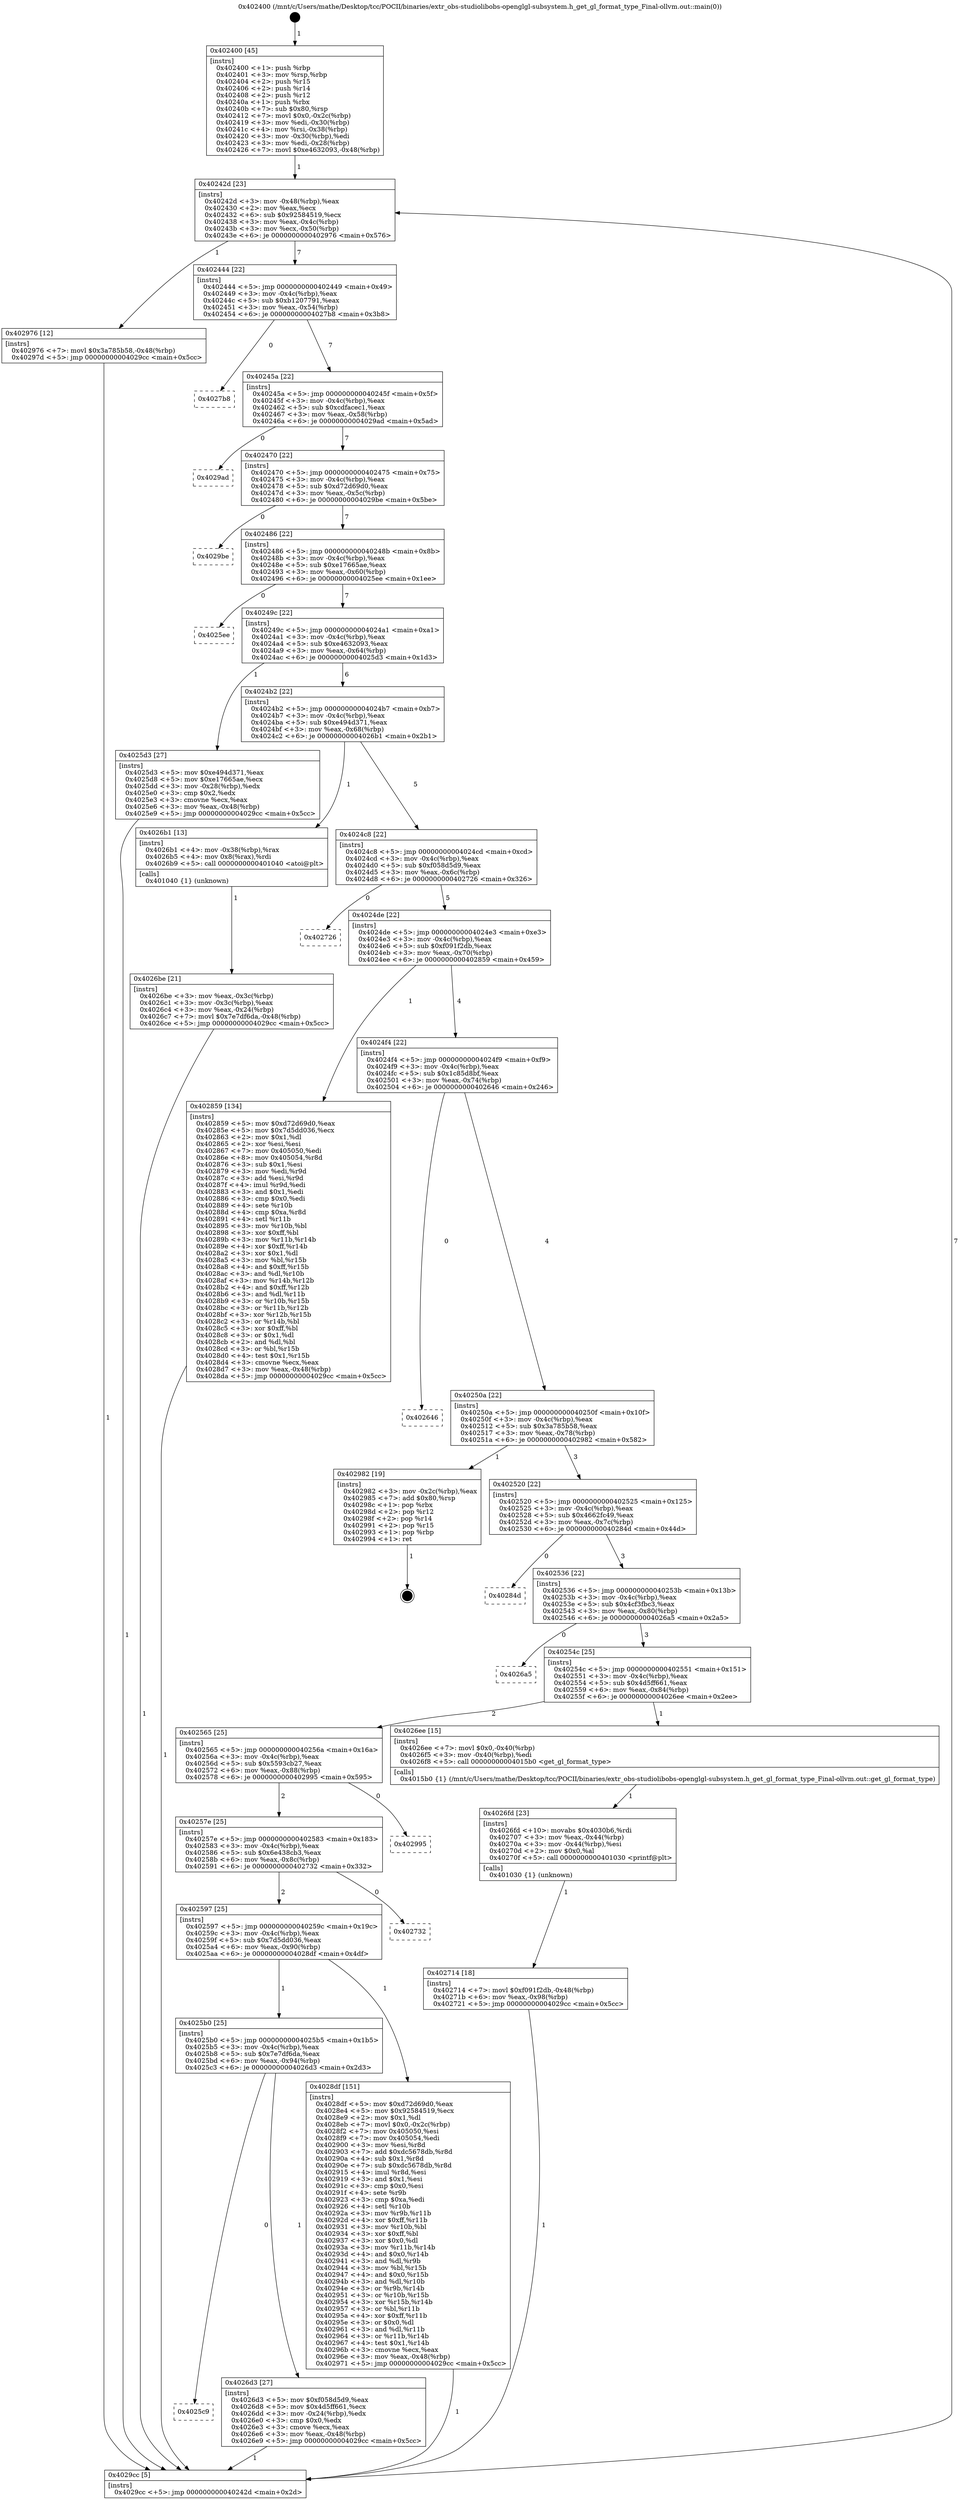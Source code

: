 digraph "0x402400" {
  label = "0x402400 (/mnt/c/Users/mathe/Desktop/tcc/POCII/binaries/extr_obs-studiolibobs-openglgl-subsystem.h_get_gl_format_type_Final-ollvm.out::main(0))"
  labelloc = "t"
  node[shape=record]

  Entry [label="",width=0.3,height=0.3,shape=circle,fillcolor=black,style=filled]
  "0x40242d" [label="{
     0x40242d [23]\l
     | [instrs]\l
     &nbsp;&nbsp;0x40242d \<+3\>: mov -0x48(%rbp),%eax\l
     &nbsp;&nbsp;0x402430 \<+2\>: mov %eax,%ecx\l
     &nbsp;&nbsp;0x402432 \<+6\>: sub $0x92584519,%ecx\l
     &nbsp;&nbsp;0x402438 \<+3\>: mov %eax,-0x4c(%rbp)\l
     &nbsp;&nbsp;0x40243b \<+3\>: mov %ecx,-0x50(%rbp)\l
     &nbsp;&nbsp;0x40243e \<+6\>: je 0000000000402976 \<main+0x576\>\l
  }"]
  "0x402976" [label="{
     0x402976 [12]\l
     | [instrs]\l
     &nbsp;&nbsp;0x402976 \<+7\>: movl $0x3a785b58,-0x48(%rbp)\l
     &nbsp;&nbsp;0x40297d \<+5\>: jmp 00000000004029cc \<main+0x5cc\>\l
  }"]
  "0x402444" [label="{
     0x402444 [22]\l
     | [instrs]\l
     &nbsp;&nbsp;0x402444 \<+5\>: jmp 0000000000402449 \<main+0x49\>\l
     &nbsp;&nbsp;0x402449 \<+3\>: mov -0x4c(%rbp),%eax\l
     &nbsp;&nbsp;0x40244c \<+5\>: sub $0xb1207791,%eax\l
     &nbsp;&nbsp;0x402451 \<+3\>: mov %eax,-0x54(%rbp)\l
     &nbsp;&nbsp;0x402454 \<+6\>: je 00000000004027b8 \<main+0x3b8\>\l
  }"]
  Exit [label="",width=0.3,height=0.3,shape=circle,fillcolor=black,style=filled,peripheries=2]
  "0x4027b8" [label="{
     0x4027b8\l
  }", style=dashed]
  "0x40245a" [label="{
     0x40245a [22]\l
     | [instrs]\l
     &nbsp;&nbsp;0x40245a \<+5\>: jmp 000000000040245f \<main+0x5f\>\l
     &nbsp;&nbsp;0x40245f \<+3\>: mov -0x4c(%rbp),%eax\l
     &nbsp;&nbsp;0x402462 \<+5\>: sub $0xcdfacec1,%eax\l
     &nbsp;&nbsp;0x402467 \<+3\>: mov %eax,-0x58(%rbp)\l
     &nbsp;&nbsp;0x40246a \<+6\>: je 00000000004029ad \<main+0x5ad\>\l
  }"]
  "0x402714" [label="{
     0x402714 [18]\l
     | [instrs]\l
     &nbsp;&nbsp;0x402714 \<+7\>: movl $0xf091f2db,-0x48(%rbp)\l
     &nbsp;&nbsp;0x40271b \<+6\>: mov %eax,-0x98(%rbp)\l
     &nbsp;&nbsp;0x402721 \<+5\>: jmp 00000000004029cc \<main+0x5cc\>\l
  }"]
  "0x4029ad" [label="{
     0x4029ad\l
  }", style=dashed]
  "0x402470" [label="{
     0x402470 [22]\l
     | [instrs]\l
     &nbsp;&nbsp;0x402470 \<+5\>: jmp 0000000000402475 \<main+0x75\>\l
     &nbsp;&nbsp;0x402475 \<+3\>: mov -0x4c(%rbp),%eax\l
     &nbsp;&nbsp;0x402478 \<+5\>: sub $0xd72d69d0,%eax\l
     &nbsp;&nbsp;0x40247d \<+3\>: mov %eax,-0x5c(%rbp)\l
     &nbsp;&nbsp;0x402480 \<+6\>: je 00000000004029be \<main+0x5be\>\l
  }"]
  "0x4026fd" [label="{
     0x4026fd [23]\l
     | [instrs]\l
     &nbsp;&nbsp;0x4026fd \<+10\>: movabs $0x4030b6,%rdi\l
     &nbsp;&nbsp;0x402707 \<+3\>: mov %eax,-0x44(%rbp)\l
     &nbsp;&nbsp;0x40270a \<+3\>: mov -0x44(%rbp),%esi\l
     &nbsp;&nbsp;0x40270d \<+2\>: mov $0x0,%al\l
     &nbsp;&nbsp;0x40270f \<+5\>: call 0000000000401030 \<printf@plt\>\l
     | [calls]\l
     &nbsp;&nbsp;0x401030 \{1\} (unknown)\l
  }"]
  "0x4029be" [label="{
     0x4029be\l
  }", style=dashed]
  "0x402486" [label="{
     0x402486 [22]\l
     | [instrs]\l
     &nbsp;&nbsp;0x402486 \<+5\>: jmp 000000000040248b \<main+0x8b\>\l
     &nbsp;&nbsp;0x40248b \<+3\>: mov -0x4c(%rbp),%eax\l
     &nbsp;&nbsp;0x40248e \<+5\>: sub $0xe17665ae,%eax\l
     &nbsp;&nbsp;0x402493 \<+3\>: mov %eax,-0x60(%rbp)\l
     &nbsp;&nbsp;0x402496 \<+6\>: je 00000000004025ee \<main+0x1ee\>\l
  }"]
  "0x4025c9" [label="{
     0x4025c9\l
  }", style=dashed]
  "0x4025ee" [label="{
     0x4025ee\l
  }", style=dashed]
  "0x40249c" [label="{
     0x40249c [22]\l
     | [instrs]\l
     &nbsp;&nbsp;0x40249c \<+5\>: jmp 00000000004024a1 \<main+0xa1\>\l
     &nbsp;&nbsp;0x4024a1 \<+3\>: mov -0x4c(%rbp),%eax\l
     &nbsp;&nbsp;0x4024a4 \<+5\>: sub $0xe4632093,%eax\l
     &nbsp;&nbsp;0x4024a9 \<+3\>: mov %eax,-0x64(%rbp)\l
     &nbsp;&nbsp;0x4024ac \<+6\>: je 00000000004025d3 \<main+0x1d3\>\l
  }"]
  "0x4026d3" [label="{
     0x4026d3 [27]\l
     | [instrs]\l
     &nbsp;&nbsp;0x4026d3 \<+5\>: mov $0xf058d5d9,%eax\l
     &nbsp;&nbsp;0x4026d8 \<+5\>: mov $0x4d5ff661,%ecx\l
     &nbsp;&nbsp;0x4026dd \<+3\>: mov -0x24(%rbp),%edx\l
     &nbsp;&nbsp;0x4026e0 \<+3\>: cmp $0x0,%edx\l
     &nbsp;&nbsp;0x4026e3 \<+3\>: cmove %ecx,%eax\l
     &nbsp;&nbsp;0x4026e6 \<+3\>: mov %eax,-0x48(%rbp)\l
     &nbsp;&nbsp;0x4026e9 \<+5\>: jmp 00000000004029cc \<main+0x5cc\>\l
  }"]
  "0x4025d3" [label="{
     0x4025d3 [27]\l
     | [instrs]\l
     &nbsp;&nbsp;0x4025d3 \<+5\>: mov $0xe494d371,%eax\l
     &nbsp;&nbsp;0x4025d8 \<+5\>: mov $0xe17665ae,%ecx\l
     &nbsp;&nbsp;0x4025dd \<+3\>: mov -0x28(%rbp),%edx\l
     &nbsp;&nbsp;0x4025e0 \<+3\>: cmp $0x2,%edx\l
     &nbsp;&nbsp;0x4025e3 \<+3\>: cmovne %ecx,%eax\l
     &nbsp;&nbsp;0x4025e6 \<+3\>: mov %eax,-0x48(%rbp)\l
     &nbsp;&nbsp;0x4025e9 \<+5\>: jmp 00000000004029cc \<main+0x5cc\>\l
  }"]
  "0x4024b2" [label="{
     0x4024b2 [22]\l
     | [instrs]\l
     &nbsp;&nbsp;0x4024b2 \<+5\>: jmp 00000000004024b7 \<main+0xb7\>\l
     &nbsp;&nbsp;0x4024b7 \<+3\>: mov -0x4c(%rbp),%eax\l
     &nbsp;&nbsp;0x4024ba \<+5\>: sub $0xe494d371,%eax\l
     &nbsp;&nbsp;0x4024bf \<+3\>: mov %eax,-0x68(%rbp)\l
     &nbsp;&nbsp;0x4024c2 \<+6\>: je 00000000004026b1 \<main+0x2b1\>\l
  }"]
  "0x4029cc" [label="{
     0x4029cc [5]\l
     | [instrs]\l
     &nbsp;&nbsp;0x4029cc \<+5\>: jmp 000000000040242d \<main+0x2d\>\l
  }"]
  "0x402400" [label="{
     0x402400 [45]\l
     | [instrs]\l
     &nbsp;&nbsp;0x402400 \<+1\>: push %rbp\l
     &nbsp;&nbsp;0x402401 \<+3\>: mov %rsp,%rbp\l
     &nbsp;&nbsp;0x402404 \<+2\>: push %r15\l
     &nbsp;&nbsp;0x402406 \<+2\>: push %r14\l
     &nbsp;&nbsp;0x402408 \<+2\>: push %r12\l
     &nbsp;&nbsp;0x40240a \<+1\>: push %rbx\l
     &nbsp;&nbsp;0x40240b \<+7\>: sub $0x80,%rsp\l
     &nbsp;&nbsp;0x402412 \<+7\>: movl $0x0,-0x2c(%rbp)\l
     &nbsp;&nbsp;0x402419 \<+3\>: mov %edi,-0x30(%rbp)\l
     &nbsp;&nbsp;0x40241c \<+4\>: mov %rsi,-0x38(%rbp)\l
     &nbsp;&nbsp;0x402420 \<+3\>: mov -0x30(%rbp),%edi\l
     &nbsp;&nbsp;0x402423 \<+3\>: mov %edi,-0x28(%rbp)\l
     &nbsp;&nbsp;0x402426 \<+7\>: movl $0xe4632093,-0x48(%rbp)\l
  }"]
  "0x4025b0" [label="{
     0x4025b0 [25]\l
     | [instrs]\l
     &nbsp;&nbsp;0x4025b0 \<+5\>: jmp 00000000004025b5 \<main+0x1b5\>\l
     &nbsp;&nbsp;0x4025b5 \<+3\>: mov -0x4c(%rbp),%eax\l
     &nbsp;&nbsp;0x4025b8 \<+5\>: sub $0x7e7df6da,%eax\l
     &nbsp;&nbsp;0x4025bd \<+6\>: mov %eax,-0x94(%rbp)\l
     &nbsp;&nbsp;0x4025c3 \<+6\>: je 00000000004026d3 \<main+0x2d3\>\l
  }"]
  "0x4026b1" [label="{
     0x4026b1 [13]\l
     | [instrs]\l
     &nbsp;&nbsp;0x4026b1 \<+4\>: mov -0x38(%rbp),%rax\l
     &nbsp;&nbsp;0x4026b5 \<+4\>: mov 0x8(%rax),%rdi\l
     &nbsp;&nbsp;0x4026b9 \<+5\>: call 0000000000401040 \<atoi@plt\>\l
     | [calls]\l
     &nbsp;&nbsp;0x401040 \{1\} (unknown)\l
  }"]
  "0x4024c8" [label="{
     0x4024c8 [22]\l
     | [instrs]\l
     &nbsp;&nbsp;0x4024c8 \<+5\>: jmp 00000000004024cd \<main+0xcd\>\l
     &nbsp;&nbsp;0x4024cd \<+3\>: mov -0x4c(%rbp),%eax\l
     &nbsp;&nbsp;0x4024d0 \<+5\>: sub $0xf058d5d9,%eax\l
     &nbsp;&nbsp;0x4024d5 \<+3\>: mov %eax,-0x6c(%rbp)\l
     &nbsp;&nbsp;0x4024d8 \<+6\>: je 0000000000402726 \<main+0x326\>\l
  }"]
  "0x4026be" [label="{
     0x4026be [21]\l
     | [instrs]\l
     &nbsp;&nbsp;0x4026be \<+3\>: mov %eax,-0x3c(%rbp)\l
     &nbsp;&nbsp;0x4026c1 \<+3\>: mov -0x3c(%rbp),%eax\l
     &nbsp;&nbsp;0x4026c4 \<+3\>: mov %eax,-0x24(%rbp)\l
     &nbsp;&nbsp;0x4026c7 \<+7\>: movl $0x7e7df6da,-0x48(%rbp)\l
     &nbsp;&nbsp;0x4026ce \<+5\>: jmp 00000000004029cc \<main+0x5cc\>\l
  }"]
  "0x4028df" [label="{
     0x4028df [151]\l
     | [instrs]\l
     &nbsp;&nbsp;0x4028df \<+5\>: mov $0xd72d69d0,%eax\l
     &nbsp;&nbsp;0x4028e4 \<+5\>: mov $0x92584519,%ecx\l
     &nbsp;&nbsp;0x4028e9 \<+2\>: mov $0x1,%dl\l
     &nbsp;&nbsp;0x4028eb \<+7\>: movl $0x0,-0x2c(%rbp)\l
     &nbsp;&nbsp;0x4028f2 \<+7\>: mov 0x405050,%esi\l
     &nbsp;&nbsp;0x4028f9 \<+7\>: mov 0x405054,%edi\l
     &nbsp;&nbsp;0x402900 \<+3\>: mov %esi,%r8d\l
     &nbsp;&nbsp;0x402903 \<+7\>: add $0xdc5678db,%r8d\l
     &nbsp;&nbsp;0x40290a \<+4\>: sub $0x1,%r8d\l
     &nbsp;&nbsp;0x40290e \<+7\>: sub $0xdc5678db,%r8d\l
     &nbsp;&nbsp;0x402915 \<+4\>: imul %r8d,%esi\l
     &nbsp;&nbsp;0x402919 \<+3\>: and $0x1,%esi\l
     &nbsp;&nbsp;0x40291c \<+3\>: cmp $0x0,%esi\l
     &nbsp;&nbsp;0x40291f \<+4\>: sete %r9b\l
     &nbsp;&nbsp;0x402923 \<+3\>: cmp $0xa,%edi\l
     &nbsp;&nbsp;0x402926 \<+4\>: setl %r10b\l
     &nbsp;&nbsp;0x40292a \<+3\>: mov %r9b,%r11b\l
     &nbsp;&nbsp;0x40292d \<+4\>: xor $0xff,%r11b\l
     &nbsp;&nbsp;0x402931 \<+3\>: mov %r10b,%bl\l
     &nbsp;&nbsp;0x402934 \<+3\>: xor $0xff,%bl\l
     &nbsp;&nbsp;0x402937 \<+3\>: xor $0x0,%dl\l
     &nbsp;&nbsp;0x40293a \<+3\>: mov %r11b,%r14b\l
     &nbsp;&nbsp;0x40293d \<+4\>: and $0x0,%r14b\l
     &nbsp;&nbsp;0x402941 \<+3\>: and %dl,%r9b\l
     &nbsp;&nbsp;0x402944 \<+3\>: mov %bl,%r15b\l
     &nbsp;&nbsp;0x402947 \<+4\>: and $0x0,%r15b\l
     &nbsp;&nbsp;0x40294b \<+3\>: and %dl,%r10b\l
     &nbsp;&nbsp;0x40294e \<+3\>: or %r9b,%r14b\l
     &nbsp;&nbsp;0x402951 \<+3\>: or %r10b,%r15b\l
     &nbsp;&nbsp;0x402954 \<+3\>: xor %r15b,%r14b\l
     &nbsp;&nbsp;0x402957 \<+3\>: or %bl,%r11b\l
     &nbsp;&nbsp;0x40295a \<+4\>: xor $0xff,%r11b\l
     &nbsp;&nbsp;0x40295e \<+3\>: or $0x0,%dl\l
     &nbsp;&nbsp;0x402961 \<+3\>: and %dl,%r11b\l
     &nbsp;&nbsp;0x402964 \<+3\>: or %r11b,%r14b\l
     &nbsp;&nbsp;0x402967 \<+4\>: test $0x1,%r14b\l
     &nbsp;&nbsp;0x40296b \<+3\>: cmovne %ecx,%eax\l
     &nbsp;&nbsp;0x40296e \<+3\>: mov %eax,-0x48(%rbp)\l
     &nbsp;&nbsp;0x402971 \<+5\>: jmp 00000000004029cc \<main+0x5cc\>\l
  }"]
  "0x402726" [label="{
     0x402726\l
  }", style=dashed]
  "0x4024de" [label="{
     0x4024de [22]\l
     | [instrs]\l
     &nbsp;&nbsp;0x4024de \<+5\>: jmp 00000000004024e3 \<main+0xe3\>\l
     &nbsp;&nbsp;0x4024e3 \<+3\>: mov -0x4c(%rbp),%eax\l
     &nbsp;&nbsp;0x4024e6 \<+5\>: sub $0xf091f2db,%eax\l
     &nbsp;&nbsp;0x4024eb \<+3\>: mov %eax,-0x70(%rbp)\l
     &nbsp;&nbsp;0x4024ee \<+6\>: je 0000000000402859 \<main+0x459\>\l
  }"]
  "0x402597" [label="{
     0x402597 [25]\l
     | [instrs]\l
     &nbsp;&nbsp;0x402597 \<+5\>: jmp 000000000040259c \<main+0x19c\>\l
     &nbsp;&nbsp;0x40259c \<+3\>: mov -0x4c(%rbp),%eax\l
     &nbsp;&nbsp;0x40259f \<+5\>: sub $0x7d5dd036,%eax\l
     &nbsp;&nbsp;0x4025a4 \<+6\>: mov %eax,-0x90(%rbp)\l
     &nbsp;&nbsp;0x4025aa \<+6\>: je 00000000004028df \<main+0x4df\>\l
  }"]
  "0x402859" [label="{
     0x402859 [134]\l
     | [instrs]\l
     &nbsp;&nbsp;0x402859 \<+5\>: mov $0xd72d69d0,%eax\l
     &nbsp;&nbsp;0x40285e \<+5\>: mov $0x7d5dd036,%ecx\l
     &nbsp;&nbsp;0x402863 \<+2\>: mov $0x1,%dl\l
     &nbsp;&nbsp;0x402865 \<+2\>: xor %esi,%esi\l
     &nbsp;&nbsp;0x402867 \<+7\>: mov 0x405050,%edi\l
     &nbsp;&nbsp;0x40286e \<+8\>: mov 0x405054,%r8d\l
     &nbsp;&nbsp;0x402876 \<+3\>: sub $0x1,%esi\l
     &nbsp;&nbsp;0x402879 \<+3\>: mov %edi,%r9d\l
     &nbsp;&nbsp;0x40287c \<+3\>: add %esi,%r9d\l
     &nbsp;&nbsp;0x40287f \<+4\>: imul %r9d,%edi\l
     &nbsp;&nbsp;0x402883 \<+3\>: and $0x1,%edi\l
     &nbsp;&nbsp;0x402886 \<+3\>: cmp $0x0,%edi\l
     &nbsp;&nbsp;0x402889 \<+4\>: sete %r10b\l
     &nbsp;&nbsp;0x40288d \<+4\>: cmp $0xa,%r8d\l
     &nbsp;&nbsp;0x402891 \<+4\>: setl %r11b\l
     &nbsp;&nbsp;0x402895 \<+3\>: mov %r10b,%bl\l
     &nbsp;&nbsp;0x402898 \<+3\>: xor $0xff,%bl\l
     &nbsp;&nbsp;0x40289b \<+3\>: mov %r11b,%r14b\l
     &nbsp;&nbsp;0x40289e \<+4\>: xor $0xff,%r14b\l
     &nbsp;&nbsp;0x4028a2 \<+3\>: xor $0x1,%dl\l
     &nbsp;&nbsp;0x4028a5 \<+3\>: mov %bl,%r15b\l
     &nbsp;&nbsp;0x4028a8 \<+4\>: and $0xff,%r15b\l
     &nbsp;&nbsp;0x4028ac \<+3\>: and %dl,%r10b\l
     &nbsp;&nbsp;0x4028af \<+3\>: mov %r14b,%r12b\l
     &nbsp;&nbsp;0x4028b2 \<+4\>: and $0xff,%r12b\l
     &nbsp;&nbsp;0x4028b6 \<+3\>: and %dl,%r11b\l
     &nbsp;&nbsp;0x4028b9 \<+3\>: or %r10b,%r15b\l
     &nbsp;&nbsp;0x4028bc \<+3\>: or %r11b,%r12b\l
     &nbsp;&nbsp;0x4028bf \<+3\>: xor %r12b,%r15b\l
     &nbsp;&nbsp;0x4028c2 \<+3\>: or %r14b,%bl\l
     &nbsp;&nbsp;0x4028c5 \<+3\>: xor $0xff,%bl\l
     &nbsp;&nbsp;0x4028c8 \<+3\>: or $0x1,%dl\l
     &nbsp;&nbsp;0x4028cb \<+2\>: and %dl,%bl\l
     &nbsp;&nbsp;0x4028cd \<+3\>: or %bl,%r15b\l
     &nbsp;&nbsp;0x4028d0 \<+4\>: test $0x1,%r15b\l
     &nbsp;&nbsp;0x4028d4 \<+3\>: cmovne %ecx,%eax\l
     &nbsp;&nbsp;0x4028d7 \<+3\>: mov %eax,-0x48(%rbp)\l
     &nbsp;&nbsp;0x4028da \<+5\>: jmp 00000000004029cc \<main+0x5cc\>\l
  }"]
  "0x4024f4" [label="{
     0x4024f4 [22]\l
     | [instrs]\l
     &nbsp;&nbsp;0x4024f4 \<+5\>: jmp 00000000004024f9 \<main+0xf9\>\l
     &nbsp;&nbsp;0x4024f9 \<+3\>: mov -0x4c(%rbp),%eax\l
     &nbsp;&nbsp;0x4024fc \<+5\>: sub $0x1c85d8bf,%eax\l
     &nbsp;&nbsp;0x402501 \<+3\>: mov %eax,-0x74(%rbp)\l
     &nbsp;&nbsp;0x402504 \<+6\>: je 0000000000402646 \<main+0x246\>\l
  }"]
  "0x402732" [label="{
     0x402732\l
  }", style=dashed]
  "0x402646" [label="{
     0x402646\l
  }", style=dashed]
  "0x40250a" [label="{
     0x40250a [22]\l
     | [instrs]\l
     &nbsp;&nbsp;0x40250a \<+5\>: jmp 000000000040250f \<main+0x10f\>\l
     &nbsp;&nbsp;0x40250f \<+3\>: mov -0x4c(%rbp),%eax\l
     &nbsp;&nbsp;0x402512 \<+5\>: sub $0x3a785b58,%eax\l
     &nbsp;&nbsp;0x402517 \<+3\>: mov %eax,-0x78(%rbp)\l
     &nbsp;&nbsp;0x40251a \<+6\>: je 0000000000402982 \<main+0x582\>\l
  }"]
  "0x40257e" [label="{
     0x40257e [25]\l
     | [instrs]\l
     &nbsp;&nbsp;0x40257e \<+5\>: jmp 0000000000402583 \<main+0x183\>\l
     &nbsp;&nbsp;0x402583 \<+3\>: mov -0x4c(%rbp),%eax\l
     &nbsp;&nbsp;0x402586 \<+5\>: sub $0x6e438cb3,%eax\l
     &nbsp;&nbsp;0x40258b \<+6\>: mov %eax,-0x8c(%rbp)\l
     &nbsp;&nbsp;0x402591 \<+6\>: je 0000000000402732 \<main+0x332\>\l
  }"]
  "0x402982" [label="{
     0x402982 [19]\l
     | [instrs]\l
     &nbsp;&nbsp;0x402982 \<+3\>: mov -0x2c(%rbp),%eax\l
     &nbsp;&nbsp;0x402985 \<+7\>: add $0x80,%rsp\l
     &nbsp;&nbsp;0x40298c \<+1\>: pop %rbx\l
     &nbsp;&nbsp;0x40298d \<+2\>: pop %r12\l
     &nbsp;&nbsp;0x40298f \<+2\>: pop %r14\l
     &nbsp;&nbsp;0x402991 \<+2\>: pop %r15\l
     &nbsp;&nbsp;0x402993 \<+1\>: pop %rbp\l
     &nbsp;&nbsp;0x402994 \<+1\>: ret\l
  }"]
  "0x402520" [label="{
     0x402520 [22]\l
     | [instrs]\l
     &nbsp;&nbsp;0x402520 \<+5\>: jmp 0000000000402525 \<main+0x125\>\l
     &nbsp;&nbsp;0x402525 \<+3\>: mov -0x4c(%rbp),%eax\l
     &nbsp;&nbsp;0x402528 \<+5\>: sub $0x4662fc49,%eax\l
     &nbsp;&nbsp;0x40252d \<+3\>: mov %eax,-0x7c(%rbp)\l
     &nbsp;&nbsp;0x402530 \<+6\>: je 000000000040284d \<main+0x44d\>\l
  }"]
  "0x402995" [label="{
     0x402995\l
  }", style=dashed]
  "0x40284d" [label="{
     0x40284d\l
  }", style=dashed]
  "0x402536" [label="{
     0x402536 [22]\l
     | [instrs]\l
     &nbsp;&nbsp;0x402536 \<+5\>: jmp 000000000040253b \<main+0x13b\>\l
     &nbsp;&nbsp;0x40253b \<+3\>: mov -0x4c(%rbp),%eax\l
     &nbsp;&nbsp;0x40253e \<+5\>: sub $0x4cf3fbc3,%eax\l
     &nbsp;&nbsp;0x402543 \<+3\>: mov %eax,-0x80(%rbp)\l
     &nbsp;&nbsp;0x402546 \<+6\>: je 00000000004026a5 \<main+0x2a5\>\l
  }"]
  "0x402565" [label="{
     0x402565 [25]\l
     | [instrs]\l
     &nbsp;&nbsp;0x402565 \<+5\>: jmp 000000000040256a \<main+0x16a\>\l
     &nbsp;&nbsp;0x40256a \<+3\>: mov -0x4c(%rbp),%eax\l
     &nbsp;&nbsp;0x40256d \<+5\>: sub $0x5593cb27,%eax\l
     &nbsp;&nbsp;0x402572 \<+6\>: mov %eax,-0x88(%rbp)\l
     &nbsp;&nbsp;0x402578 \<+6\>: je 0000000000402995 \<main+0x595\>\l
  }"]
  "0x4026a5" [label="{
     0x4026a5\l
  }", style=dashed]
  "0x40254c" [label="{
     0x40254c [25]\l
     | [instrs]\l
     &nbsp;&nbsp;0x40254c \<+5\>: jmp 0000000000402551 \<main+0x151\>\l
     &nbsp;&nbsp;0x402551 \<+3\>: mov -0x4c(%rbp),%eax\l
     &nbsp;&nbsp;0x402554 \<+5\>: sub $0x4d5ff661,%eax\l
     &nbsp;&nbsp;0x402559 \<+6\>: mov %eax,-0x84(%rbp)\l
     &nbsp;&nbsp;0x40255f \<+6\>: je 00000000004026ee \<main+0x2ee\>\l
  }"]
  "0x4026ee" [label="{
     0x4026ee [15]\l
     | [instrs]\l
     &nbsp;&nbsp;0x4026ee \<+7\>: movl $0x0,-0x40(%rbp)\l
     &nbsp;&nbsp;0x4026f5 \<+3\>: mov -0x40(%rbp),%edi\l
     &nbsp;&nbsp;0x4026f8 \<+5\>: call 00000000004015b0 \<get_gl_format_type\>\l
     | [calls]\l
     &nbsp;&nbsp;0x4015b0 \{1\} (/mnt/c/Users/mathe/Desktop/tcc/POCII/binaries/extr_obs-studiolibobs-openglgl-subsystem.h_get_gl_format_type_Final-ollvm.out::get_gl_format_type)\l
  }"]
  Entry -> "0x402400" [label=" 1"]
  "0x40242d" -> "0x402976" [label=" 1"]
  "0x40242d" -> "0x402444" [label=" 7"]
  "0x402982" -> Exit [label=" 1"]
  "0x402444" -> "0x4027b8" [label=" 0"]
  "0x402444" -> "0x40245a" [label=" 7"]
  "0x402976" -> "0x4029cc" [label=" 1"]
  "0x40245a" -> "0x4029ad" [label=" 0"]
  "0x40245a" -> "0x402470" [label=" 7"]
  "0x4028df" -> "0x4029cc" [label=" 1"]
  "0x402470" -> "0x4029be" [label=" 0"]
  "0x402470" -> "0x402486" [label=" 7"]
  "0x402859" -> "0x4029cc" [label=" 1"]
  "0x402486" -> "0x4025ee" [label=" 0"]
  "0x402486" -> "0x40249c" [label=" 7"]
  "0x402714" -> "0x4029cc" [label=" 1"]
  "0x40249c" -> "0x4025d3" [label=" 1"]
  "0x40249c" -> "0x4024b2" [label=" 6"]
  "0x4025d3" -> "0x4029cc" [label=" 1"]
  "0x402400" -> "0x40242d" [label=" 1"]
  "0x4029cc" -> "0x40242d" [label=" 7"]
  "0x4026fd" -> "0x402714" [label=" 1"]
  "0x4024b2" -> "0x4026b1" [label=" 1"]
  "0x4024b2" -> "0x4024c8" [label=" 5"]
  "0x4026b1" -> "0x4026be" [label=" 1"]
  "0x4026be" -> "0x4029cc" [label=" 1"]
  "0x4026d3" -> "0x4029cc" [label=" 1"]
  "0x4024c8" -> "0x402726" [label=" 0"]
  "0x4024c8" -> "0x4024de" [label=" 5"]
  "0x4025b0" -> "0x4025c9" [label=" 0"]
  "0x4024de" -> "0x402859" [label=" 1"]
  "0x4024de" -> "0x4024f4" [label=" 4"]
  "0x4026ee" -> "0x4026fd" [label=" 1"]
  "0x4024f4" -> "0x402646" [label=" 0"]
  "0x4024f4" -> "0x40250a" [label=" 4"]
  "0x402597" -> "0x4025b0" [label=" 1"]
  "0x40250a" -> "0x402982" [label=" 1"]
  "0x40250a" -> "0x402520" [label=" 3"]
  "0x4025b0" -> "0x4026d3" [label=" 1"]
  "0x402520" -> "0x40284d" [label=" 0"]
  "0x402520" -> "0x402536" [label=" 3"]
  "0x40257e" -> "0x402597" [label=" 2"]
  "0x402536" -> "0x4026a5" [label=" 0"]
  "0x402536" -> "0x40254c" [label=" 3"]
  "0x402597" -> "0x4028df" [label=" 1"]
  "0x40254c" -> "0x4026ee" [label=" 1"]
  "0x40254c" -> "0x402565" [label=" 2"]
  "0x40257e" -> "0x402732" [label=" 0"]
  "0x402565" -> "0x402995" [label=" 0"]
  "0x402565" -> "0x40257e" [label=" 2"]
}
